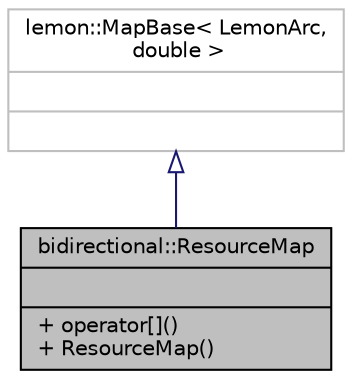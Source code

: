digraph "bidirectional::ResourceMap"
{
  bgcolor="transparent";
  edge [fontname="Helvetica",fontsize="10",labelfontname="Helvetica",labelfontsize="10"];
  node [fontname="Helvetica",fontsize="10",shape=record];
  Node2 [label="{bidirectional::ResourceMap\n||+ operator[]()\l+ ResourceMap()\l}",height=0.2,width=0.4,color="black", fillcolor="grey75", style="filled", fontcolor="black"];
  Node3 -> Node2 [dir="back",color="midnightblue",fontsize="10",style="solid",arrowtail="onormal"];
  Node3 [label="{lemon::MapBase\< LemonArc,\l double \>\n||}",height=0.2,width=0.4,color="grey75"];
}
